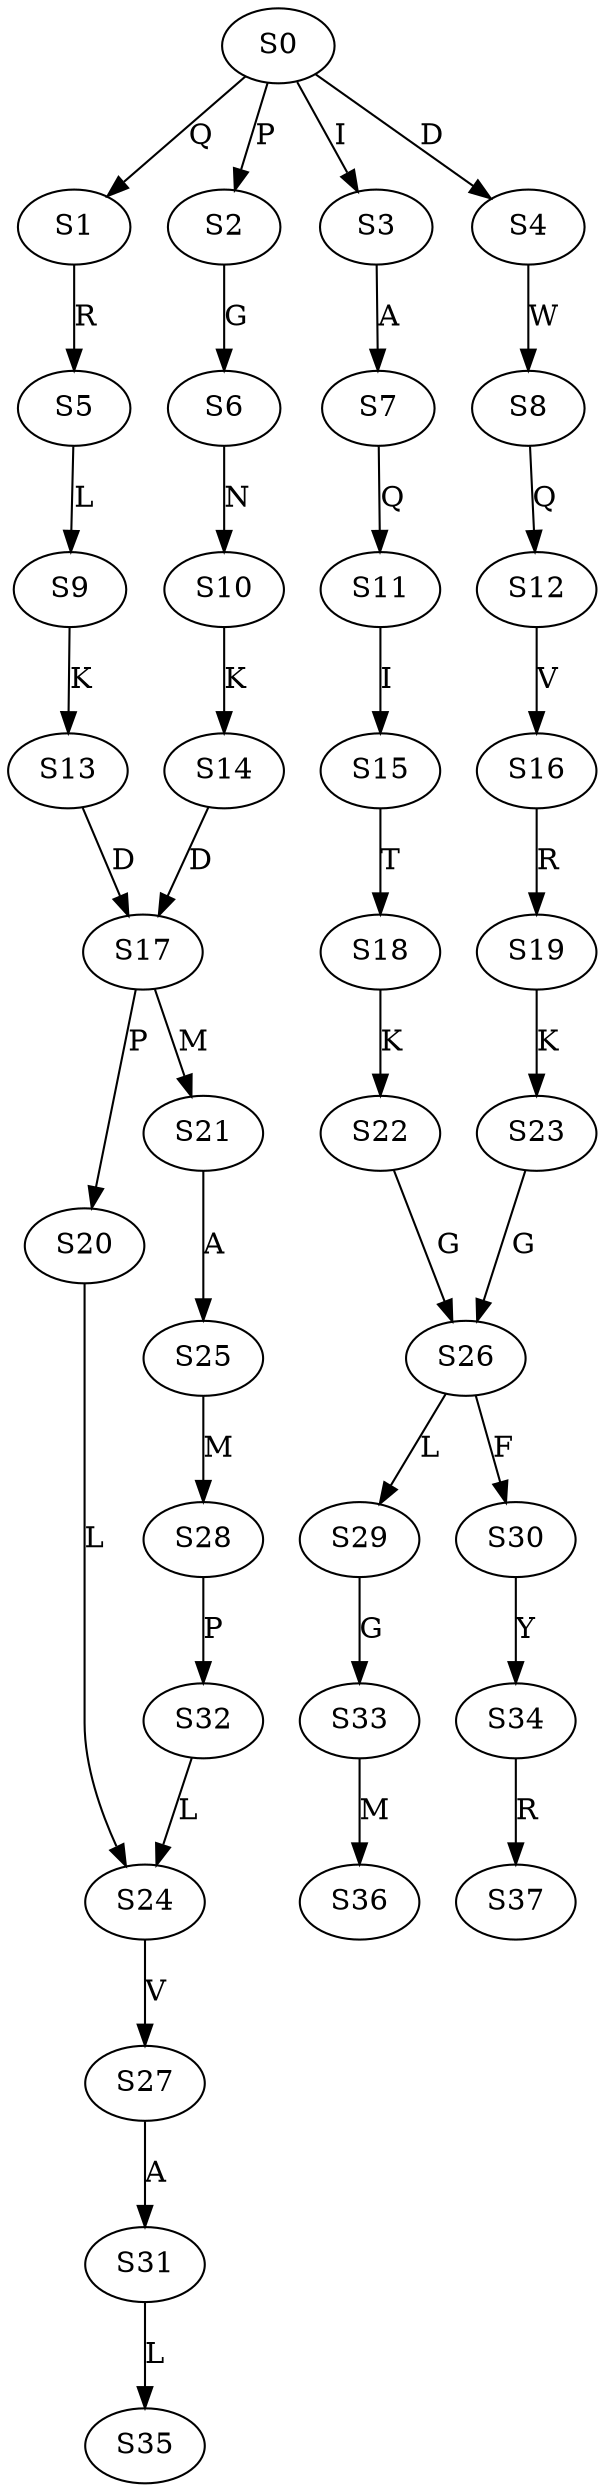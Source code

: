 strict digraph  {
	S0 -> S1 [ label = Q ];
	S0 -> S2 [ label = P ];
	S0 -> S3 [ label = I ];
	S0 -> S4 [ label = D ];
	S1 -> S5 [ label = R ];
	S2 -> S6 [ label = G ];
	S3 -> S7 [ label = A ];
	S4 -> S8 [ label = W ];
	S5 -> S9 [ label = L ];
	S6 -> S10 [ label = N ];
	S7 -> S11 [ label = Q ];
	S8 -> S12 [ label = Q ];
	S9 -> S13 [ label = K ];
	S10 -> S14 [ label = K ];
	S11 -> S15 [ label = I ];
	S12 -> S16 [ label = V ];
	S13 -> S17 [ label = D ];
	S14 -> S17 [ label = D ];
	S15 -> S18 [ label = T ];
	S16 -> S19 [ label = R ];
	S17 -> S20 [ label = P ];
	S17 -> S21 [ label = M ];
	S18 -> S22 [ label = K ];
	S19 -> S23 [ label = K ];
	S20 -> S24 [ label = L ];
	S21 -> S25 [ label = A ];
	S22 -> S26 [ label = G ];
	S23 -> S26 [ label = G ];
	S24 -> S27 [ label = V ];
	S25 -> S28 [ label = M ];
	S26 -> S29 [ label = L ];
	S26 -> S30 [ label = F ];
	S27 -> S31 [ label = A ];
	S28 -> S32 [ label = P ];
	S29 -> S33 [ label = G ];
	S30 -> S34 [ label = Y ];
	S31 -> S35 [ label = L ];
	S32 -> S24 [ label = L ];
	S33 -> S36 [ label = M ];
	S34 -> S37 [ label = R ];
}

